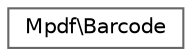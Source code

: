 digraph "Graphical Class Hierarchy"
{
 // LATEX_PDF_SIZE
  bgcolor="transparent";
  edge [fontname=Helvetica,fontsize=10,labelfontname=Helvetica,labelfontsize=10];
  node [fontname=Helvetica,fontsize=10,shape=box,height=0.2,width=0.4];
  rankdir="LR";
  Node0 [id="Node000000",label="Mpdf\\Barcode",height=0.2,width=0.4,color="grey40", fillcolor="white", style="filled",URL="$classMpdf_1_1Barcode.html",tooltip=" "];
}
